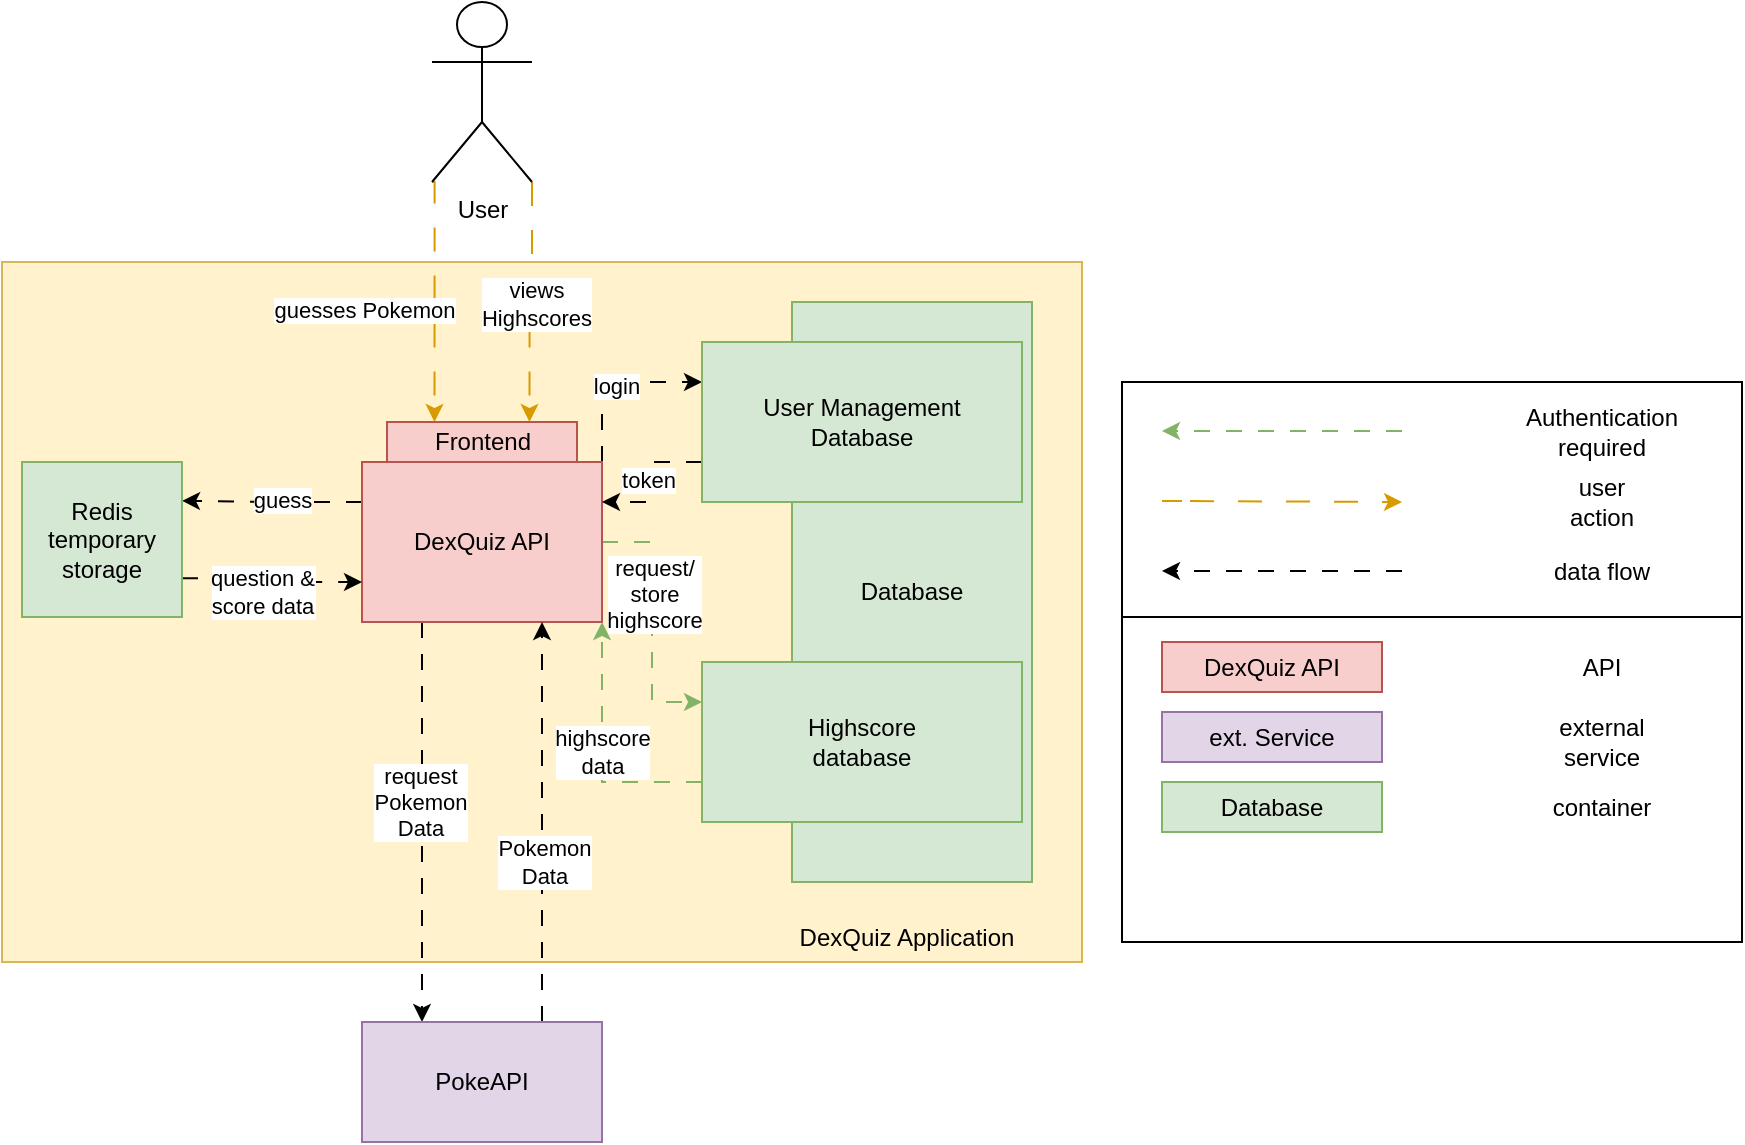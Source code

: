 <mxfile version="27.1.6">
  <diagram name="Page-1" id="77r_etyMG6uiAlGz0Fmr">
    <mxGraphModel dx="1925" dy="648" grid="1" gridSize="10" guides="1" tooltips="1" connect="1" arrows="1" fold="1" page="1" pageScale="1" pageWidth="850" pageHeight="1100" math="0" shadow="0">
      <root>
        <mxCell id="0" />
        <mxCell id="1" parent="0" />
        <mxCell id="un3O-d6Z-xGx0OLYczm8-82" value="" style="rounded=0;whiteSpace=wrap;html=1;fillColor=#fff2cc;strokeColor=#d6b656;" parent="1" vertex="1">
          <mxGeometry x="-30" y="170" width="540" height="350" as="geometry" />
        </mxCell>
        <mxCell id="un3O-d6Z-xGx0OLYczm8-3" style="edgeStyle=orthogonalEdgeStyle;rounded=0;orthogonalLoop=1;jettySize=auto;html=1;exitX=0;exitY=1;exitDx=0;exitDy=0;exitPerimeter=0;dashed=1;dashPattern=12 12;fillColor=#ffe6cc;strokeColor=#d79b00;entryX=0.25;entryY=0;entryDx=0;entryDy=0;" parent="1" source="un3O-d6Z-xGx0OLYczm8-1" target="un3O-d6Z-xGx0OLYczm8-45" edge="1">
          <mxGeometry relative="1" as="geometry">
            <mxPoint x="180" y="140" as="sourcePoint" />
            <mxPoint x="380" y="240" as="targetPoint" />
            <Array as="points">
              <mxPoint x="186" y="130" />
            </Array>
          </mxGeometry>
        </mxCell>
        <mxCell id="un3O-d6Z-xGx0OLYczm8-15" value="guesses Pokemon" style="edgeLabel;html=1;align=center;verticalAlign=middle;resizable=0;points=[];" parent="un3O-d6Z-xGx0OLYczm8-3" vertex="1" connectable="0">
          <mxGeometry x="-0.244" y="-1" relative="1" as="geometry">
            <mxPoint x="-35" y="19" as="offset" />
          </mxGeometry>
        </mxCell>
        <mxCell id="un3O-d6Z-xGx0OLYczm8-46" style="edgeStyle=orthogonalEdgeStyle;rounded=0;orthogonalLoop=1;jettySize=auto;html=1;exitX=1;exitY=1;exitDx=0;exitDy=0;exitPerimeter=0;entryX=0.75;entryY=0;entryDx=0;entryDy=0;fillColor=#ffe6cc;strokeColor=#d79b00;dashed=1;dashPattern=12 12;" parent="1" source="un3O-d6Z-xGx0OLYczm8-1" target="un3O-d6Z-xGx0OLYczm8-45" edge="1">
          <mxGeometry relative="1" as="geometry" />
        </mxCell>
        <mxCell id="un3O-d6Z-xGx0OLYczm8-47" value="views&lt;br&gt;Highscores" style="edgeLabel;html=1;align=center;verticalAlign=middle;resizable=0;points=[];" parent="un3O-d6Z-xGx0OLYczm8-46" vertex="1" connectable="0">
          <mxGeometry x="-0.01" y="2" relative="1" as="geometry">
            <mxPoint x="2" y="-1" as="offset" />
          </mxGeometry>
        </mxCell>
        <mxCell id="un3O-d6Z-xGx0OLYczm8-1" value="&lt;div&gt;User&lt;/div&gt;&lt;div&gt;&lt;br&gt;&lt;/div&gt;" style="shape=umlActor;verticalLabelPosition=bottom;verticalAlign=top;html=1;outlineConnect=0;" parent="1" vertex="1">
          <mxGeometry x="185" y="40" width="50" height="90" as="geometry" />
        </mxCell>
        <mxCell id="un3O-d6Z-xGx0OLYczm8-18" style="edgeStyle=orthogonalEdgeStyle;rounded=0;orthogonalLoop=1;jettySize=auto;html=1;exitX=0.25;exitY=1;exitDx=0;exitDy=0;entryX=0.25;entryY=0;entryDx=0;entryDy=0;dashed=1;dashPattern=8 8;" parent="1" source="un3O-d6Z-xGx0OLYczm8-2" target="un3O-d6Z-xGx0OLYczm8-48" edge="1">
          <mxGeometry relative="1" as="geometry">
            <mxPoint x="180" y="430" as="targetPoint" />
          </mxGeometry>
        </mxCell>
        <mxCell id="un3O-d6Z-xGx0OLYczm8-19" value="request&lt;br&gt;Pokemon&lt;br&gt;Data" style="edgeLabel;html=1;align=center;verticalAlign=middle;resizable=0;points=[];" parent="un3O-d6Z-xGx0OLYczm8-18" vertex="1" connectable="0">
          <mxGeometry x="-0.1" y="-1" relative="1" as="geometry">
            <mxPoint as="offset" />
          </mxGeometry>
        </mxCell>
        <mxCell id="un3O-d6Z-xGx0OLYczm8-86" style="edgeStyle=orthogonalEdgeStyle;rounded=0;orthogonalLoop=1;jettySize=auto;html=1;exitX=1;exitY=0;exitDx=0;exitDy=0;entryX=0;entryY=0.25;entryDx=0;entryDy=0;dashed=1;dashPattern=8 8;" parent="1" source="un3O-d6Z-xGx0OLYczm8-2" target="un3O-d6Z-xGx0OLYczm8-84" edge="1">
          <mxGeometry relative="1" as="geometry" />
        </mxCell>
        <mxCell id="un3O-d6Z-xGx0OLYczm8-88" value="login" style="edgeLabel;html=1;align=center;verticalAlign=middle;resizable=0;points=[];" parent="un3O-d6Z-xGx0OLYczm8-86" vertex="1" connectable="0">
          <mxGeometry x="0.072" y="-2" relative="1" as="geometry">
            <mxPoint x="-1" as="offset" />
          </mxGeometry>
        </mxCell>
        <mxCell id="un3O-d6Z-xGx0OLYczm8-90" style="edgeStyle=orthogonalEdgeStyle;rounded=0;orthogonalLoop=1;jettySize=auto;html=1;exitX=1;exitY=0.5;exitDx=0;exitDy=0;entryX=0;entryY=0.25;entryDx=0;entryDy=0;dashed=1;dashPattern=8 8;fillColor=#d5e8d4;strokeColor=#82b366;" parent="1" source="un3O-d6Z-xGx0OLYczm8-2" target="un3O-d6Z-xGx0OLYczm8-85" edge="1">
          <mxGeometry relative="1" as="geometry" />
        </mxCell>
        <mxCell id="un3O-d6Z-xGx0OLYczm8-92" value="request/&lt;br&gt;store&lt;br&gt;highscore" style="edgeLabel;html=1;align=center;verticalAlign=middle;resizable=0;points=[];" parent="un3O-d6Z-xGx0OLYczm8-90" vertex="1" connectable="0">
          <mxGeometry x="-0.215" y="1" relative="1" as="geometry">
            <mxPoint as="offset" />
          </mxGeometry>
        </mxCell>
        <mxCell id="Tre8eHC14JD8qoJ1ZiGg-5" style="edgeStyle=orthogonalEdgeStyle;rounded=0;orthogonalLoop=1;jettySize=auto;html=1;exitX=0;exitY=0.25;exitDx=0;exitDy=0;entryX=1;entryY=0.25;entryDx=0;entryDy=0;dashed=1;dashPattern=8 8;" edge="1" parent="1" source="un3O-d6Z-xGx0OLYczm8-2" target="Tre8eHC14JD8qoJ1ZiGg-3">
          <mxGeometry relative="1" as="geometry" />
        </mxCell>
        <mxCell id="Tre8eHC14JD8qoJ1ZiGg-6" value="guess" style="edgeLabel;html=1;align=center;verticalAlign=middle;resizable=0;points=[];" vertex="1" connectable="0" parent="Tre8eHC14JD8qoJ1ZiGg-5">
          <mxGeometry x="-0.102" y="-1" relative="1" as="geometry">
            <mxPoint as="offset" />
          </mxGeometry>
        </mxCell>
        <mxCell id="un3O-d6Z-xGx0OLYczm8-2" value="DexQuiz API" style="rounded=0;whiteSpace=wrap;html=1;fillColor=#f8cecc;strokeColor=#b85450;" parent="1" vertex="1">
          <mxGeometry x="150" y="270" width="120" height="80" as="geometry" />
        </mxCell>
        <mxCell id="un3O-d6Z-xGx0OLYczm8-20" style="edgeStyle=orthogonalEdgeStyle;rounded=0;orthogonalLoop=1;jettySize=auto;html=1;exitX=0.75;exitY=0;exitDx=0;exitDy=0;entryX=0.75;entryY=1;entryDx=0;entryDy=0;dashed=1;dashPattern=8 8;" parent="1" source="un3O-d6Z-xGx0OLYczm8-48" target="un3O-d6Z-xGx0OLYczm8-2" edge="1">
          <mxGeometry relative="1" as="geometry">
            <mxPoint x="240" y="430" as="sourcePoint" />
          </mxGeometry>
        </mxCell>
        <mxCell id="un3O-d6Z-xGx0OLYczm8-21" value="Pokemon&lt;br&gt;Data" style="edgeLabel;html=1;align=center;verticalAlign=middle;resizable=0;points=[];" parent="un3O-d6Z-xGx0OLYczm8-20" vertex="1" connectable="0">
          <mxGeometry x="-0.2" y="-1" relative="1" as="geometry">
            <mxPoint as="offset" />
          </mxGeometry>
        </mxCell>
        <mxCell id="un3O-d6Z-xGx0OLYczm8-33" value="" style="rounded=0;whiteSpace=wrap;html=1;" parent="1" vertex="1">
          <mxGeometry x="530" y="230" width="310" height="120" as="geometry" />
        </mxCell>
        <mxCell id="un3O-d6Z-xGx0OLYczm8-34" style="edgeStyle=orthogonalEdgeStyle;rounded=0;orthogonalLoop=1;jettySize=auto;html=1;exitX=0;exitY=0.25;exitDx=0;exitDy=0;entryX=1;entryY=0.25;entryDx=0;entryDy=0;dashed=1;dashPattern=8 8;fillColor=#d5e8d4;strokeColor=#82b366;" parent="1" edge="1">
          <mxGeometry relative="1" as="geometry">
            <mxPoint x="670" y="254.5" as="sourcePoint" />
            <mxPoint x="550" y="254.5" as="targetPoint" />
          </mxGeometry>
        </mxCell>
        <mxCell id="un3O-d6Z-xGx0OLYczm8-37" value="&lt;div&gt;Authentication required&lt;/div&gt;" style="text;html=1;align=center;verticalAlign=middle;whiteSpace=wrap;rounded=0;" parent="1" vertex="1">
          <mxGeometry x="740" y="240" width="60" height="30" as="geometry" />
        </mxCell>
        <mxCell id="un3O-d6Z-xGx0OLYczm8-38" style="edgeStyle=orthogonalEdgeStyle;rounded=0;orthogonalLoop=1;jettySize=auto;html=1;dashed=1;dashPattern=12 12;fillColor=#ffe6cc;strokeColor=#d79b00;" parent="1" edge="1">
          <mxGeometry relative="1" as="geometry">
            <mxPoint x="560" y="289.5" as="sourcePoint" />
            <mxPoint x="670" y="290" as="targetPoint" />
            <Array as="points">
              <mxPoint x="550" y="289.5" />
              <mxPoint x="780" y="289.5" />
            </Array>
          </mxGeometry>
        </mxCell>
        <mxCell id="un3O-d6Z-xGx0OLYczm8-41" value="user&lt;br&gt;action" style="text;html=1;align=center;verticalAlign=middle;whiteSpace=wrap;rounded=0;" parent="1" vertex="1">
          <mxGeometry x="740" y="275" width="60" height="30" as="geometry" />
        </mxCell>
        <mxCell id="un3O-d6Z-xGx0OLYczm8-42" style="edgeStyle=orthogonalEdgeStyle;rounded=0;orthogonalLoop=1;jettySize=auto;html=1;exitX=0;exitY=0.75;exitDx=0;exitDy=0;entryX=1;entryY=0.75;entryDx=0;entryDy=0;dashed=1;dashPattern=8 8;" parent="1" edge="1">
          <mxGeometry relative="1" as="geometry">
            <mxPoint x="670" y="324.5" as="sourcePoint" />
            <mxPoint x="550" y="324.5" as="targetPoint" />
          </mxGeometry>
        </mxCell>
        <mxCell id="un3O-d6Z-xGx0OLYczm8-44" value="data flow" style="text;html=1;align=center;verticalAlign=middle;whiteSpace=wrap;rounded=0;" parent="1" vertex="1">
          <mxGeometry x="740" y="310" width="60" height="30" as="geometry" />
        </mxCell>
        <mxCell id="un3O-d6Z-xGx0OLYczm8-45" value="Frontend" style="rounded=0;whiteSpace=wrap;html=1;fillColor=#f8cecc;strokeColor=#b85450;" parent="1" vertex="1">
          <mxGeometry x="162.5" y="250" width="95" height="20" as="geometry" />
        </mxCell>
        <mxCell id="un3O-d6Z-xGx0OLYczm8-48" value="PokeAPI" style="rounded=0;whiteSpace=wrap;html=1;fillColor=#e1d5e7;strokeColor=#9673a6;" parent="1" vertex="1">
          <mxGeometry x="150" y="550" width="120" height="60" as="geometry" />
        </mxCell>
        <mxCell id="un3O-d6Z-xGx0OLYczm8-66" value="Database" style="rounded=0;whiteSpace=wrap;html=1;fillColor=#d5e8d4;strokeColor=#82b366;" parent="1" vertex="1">
          <mxGeometry x="365" y="190" width="120" height="290" as="geometry" />
        </mxCell>
        <mxCell id="un3O-d6Z-xGx0OLYczm8-71" value="" style="rounded=0;whiteSpace=wrap;html=1;" parent="1" vertex="1">
          <mxGeometry x="530" y="347.5" width="310" height="162.5" as="geometry" />
        </mxCell>
        <mxCell id="un3O-d6Z-xGx0OLYczm8-73" value="API" style="text;html=1;align=center;verticalAlign=middle;whiteSpace=wrap;rounded=0;" parent="1" vertex="1">
          <mxGeometry x="740" y="357.5" width="60" height="30" as="geometry" />
        </mxCell>
        <mxCell id="un3O-d6Z-xGx0OLYczm8-77" value="external&lt;br&gt;service" style="text;html=1;align=center;verticalAlign=middle;whiteSpace=wrap;rounded=0;" parent="1" vertex="1">
          <mxGeometry x="740" y="395" width="60" height="30" as="geometry" />
        </mxCell>
        <mxCell id="un3O-d6Z-xGx0OLYczm8-78" value="DexQuiz API" style="rounded=0;whiteSpace=wrap;html=1;fillColor=#f8cecc;strokeColor=#b85450;" parent="1" vertex="1">
          <mxGeometry x="550" y="360" width="110" height="25" as="geometry" />
        </mxCell>
        <mxCell id="un3O-d6Z-xGx0OLYczm8-80" value="ext. Service" style="rounded=0;whiteSpace=wrap;html=1;fillColor=#e1d5e7;strokeColor=#9673a6;" parent="1" vertex="1">
          <mxGeometry x="550" y="395" width="110" height="25" as="geometry" />
        </mxCell>
        <mxCell id="un3O-d6Z-xGx0OLYczm8-83" value="DexQuiz Application" style="text;html=1;align=center;verticalAlign=middle;whiteSpace=wrap;rounded=0;" parent="1" vertex="1">
          <mxGeometry x="360" y="477.5" width="125" height="60" as="geometry" />
        </mxCell>
        <mxCell id="un3O-d6Z-xGx0OLYczm8-87" style="edgeStyle=orthogonalEdgeStyle;rounded=0;orthogonalLoop=1;jettySize=auto;html=1;exitX=0;exitY=0.75;exitDx=0;exitDy=0;entryX=1;entryY=0.25;entryDx=0;entryDy=0;dashed=1;dashPattern=8 8;" parent="1" source="un3O-d6Z-xGx0OLYczm8-84" target="un3O-d6Z-xGx0OLYczm8-2" edge="1">
          <mxGeometry relative="1" as="geometry" />
        </mxCell>
        <mxCell id="un3O-d6Z-xGx0OLYczm8-89" value="token" style="edgeLabel;html=1;align=center;verticalAlign=middle;resizable=0;points=[];" parent="un3O-d6Z-xGx0OLYczm8-87" vertex="1" connectable="0">
          <mxGeometry x="-0.043" y="-2" relative="1" as="geometry">
            <mxPoint as="offset" />
          </mxGeometry>
        </mxCell>
        <mxCell id="un3O-d6Z-xGx0OLYczm8-84" value="User Management&lt;br&gt;Database" style="rounded=0;whiteSpace=wrap;html=1;fillColor=#d5e8d4;strokeColor=#82b366;" parent="1" vertex="1">
          <mxGeometry x="320" y="210" width="160" height="80" as="geometry" />
        </mxCell>
        <mxCell id="un3O-d6Z-xGx0OLYczm8-91" value="highscore&lt;br&gt;data" style="edgeStyle=orthogonalEdgeStyle;rounded=0;orthogonalLoop=1;jettySize=auto;html=1;exitX=0;exitY=0.75;exitDx=0;exitDy=0;entryX=1;entryY=1;entryDx=0;entryDy=0;fillColor=#d5e8d4;strokeColor=#82b366;dashed=1;dashPattern=8 8;" parent="1" source="un3O-d6Z-xGx0OLYczm8-85" target="un3O-d6Z-xGx0OLYczm8-2" edge="1">
          <mxGeometry relative="1" as="geometry" />
        </mxCell>
        <mxCell id="un3O-d6Z-xGx0OLYczm8-85" value="Highscore&lt;br&gt;database" style="rounded=0;whiteSpace=wrap;html=1;fillColor=#d5e8d4;strokeColor=#82b366;" parent="1" vertex="1">
          <mxGeometry x="320" y="370" width="160" height="80" as="geometry" />
        </mxCell>
        <mxCell id="Tre8eHC14JD8qoJ1ZiGg-1" value="Database" style="rounded=0;whiteSpace=wrap;html=1;fillColor=#d5e8d4;strokeColor=#82b366;" vertex="1" parent="1">
          <mxGeometry x="550" y="430" width="110" height="25" as="geometry" />
        </mxCell>
        <mxCell id="Tre8eHC14JD8qoJ1ZiGg-2" value="container" style="text;html=1;align=center;verticalAlign=middle;whiteSpace=wrap;rounded=0;" vertex="1" parent="1">
          <mxGeometry x="740" y="427.5" width="60" height="30" as="geometry" />
        </mxCell>
        <mxCell id="Tre8eHC14JD8qoJ1ZiGg-4" style="edgeStyle=orthogonalEdgeStyle;rounded=0;orthogonalLoop=1;jettySize=auto;html=1;exitX=1;exitY=0.75;exitDx=0;exitDy=0;entryX=0;entryY=0.75;entryDx=0;entryDy=0;dashed=1;dashPattern=8 8;" edge="1" parent="1" source="Tre8eHC14JD8qoJ1ZiGg-3" target="un3O-d6Z-xGx0OLYczm8-2">
          <mxGeometry relative="1" as="geometry" />
        </mxCell>
        <mxCell id="Tre8eHC14JD8qoJ1ZiGg-7" value="&lt;div&gt;question &amp;amp;&lt;/div&gt;&lt;div&gt;score data&lt;/div&gt;" style="edgeLabel;html=1;align=center;verticalAlign=middle;resizable=0;points=[];" vertex="1" connectable="0" parent="Tre8eHC14JD8qoJ1ZiGg-4">
          <mxGeometry x="0.132" y="-1" relative="1" as="geometry">
            <mxPoint x="-10" y="4" as="offset" />
          </mxGeometry>
        </mxCell>
        <mxCell id="Tre8eHC14JD8qoJ1ZiGg-3" value="&lt;div&gt;Redis&lt;/div&gt;&lt;div&gt;temporary&lt;/div&gt;&lt;div&gt;storage&lt;/div&gt;" style="rounded=0;whiteSpace=wrap;html=1;fillColor=#d5e8d4;strokeColor=#82b366;" vertex="1" parent="1">
          <mxGeometry x="-20" y="270" width="80" height="77.5" as="geometry" />
        </mxCell>
      </root>
    </mxGraphModel>
  </diagram>
</mxfile>
